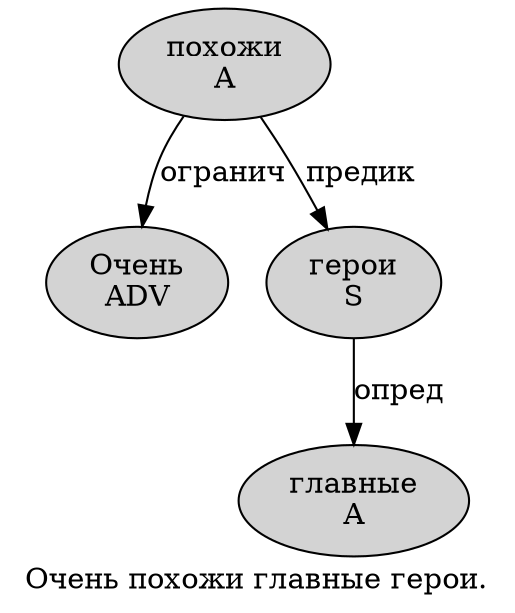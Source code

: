 digraph SENTENCE_487 {
	graph [label="Очень похожи главные герои."]
	node [style=filled]
		0 [label="Очень
ADV" color="" fillcolor=lightgray penwidth=1 shape=ellipse]
		1 [label="похожи
A" color="" fillcolor=lightgray penwidth=1 shape=ellipse]
		2 [label="главные
A" color="" fillcolor=lightgray penwidth=1 shape=ellipse]
		3 [label="герои
S" color="" fillcolor=lightgray penwidth=1 shape=ellipse]
			1 -> 0 [label="огранич"]
			1 -> 3 [label="предик"]
			3 -> 2 [label="опред"]
}